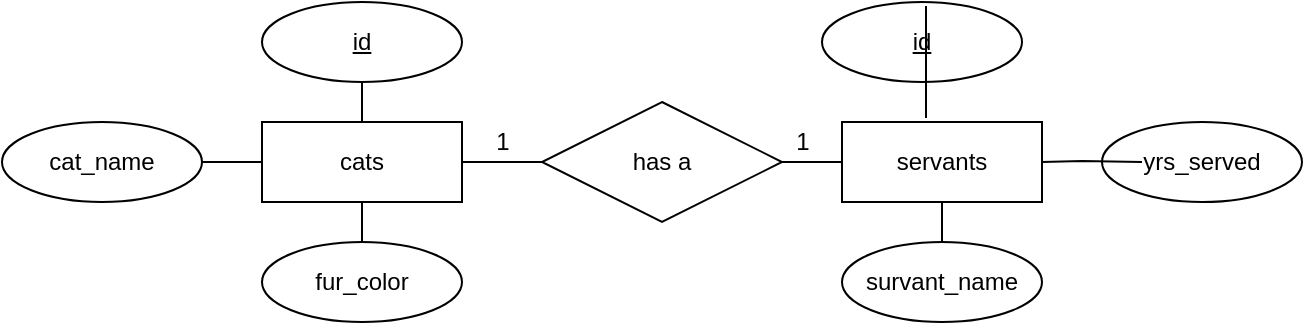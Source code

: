 <mxfile version="14.7.3" type="github"><diagram id="C5RBs43oDa-KdzZeNtuy" name="Page-1"><mxGraphModel dx="1422" dy="794" grid="1" gridSize="10" guides="1" tooltips="1" connect="1" arrows="1" fold="1" page="1" pageScale="1" pageWidth="827" pageHeight="1169" math="0" shadow="0"><root><mxCell id="WIyWlLk6GJQsqaUBKTNV-0"/><mxCell id="WIyWlLk6GJQsqaUBKTNV-1" parent="WIyWlLk6GJQsqaUBKTNV-0"/><mxCell id="l2PNfO_B2ipADOE0TMys-0" value="&lt;u&gt;id&lt;/u&gt;" style="ellipse;whiteSpace=wrap;html=1;align=center;" vertex="1" parent="WIyWlLk6GJQsqaUBKTNV-1"><mxGeometry x="270" y="160" width="100" height="40" as="geometry"/></mxCell><mxCell id="l2PNfO_B2ipADOE0TMys-3" value="cats" style="whiteSpace=wrap;html=1;align=center;" vertex="1" parent="WIyWlLk6GJQsqaUBKTNV-1"><mxGeometry x="270" y="220" width="100" height="40" as="geometry"/></mxCell><mxCell id="l2PNfO_B2ipADOE0TMys-4" value="" style="line;strokeWidth=1;rotatable=0;dashed=0;labelPosition=right;align=left;verticalAlign=middle;spacingTop=0;spacingLeft=6;points=[];portConstraint=eastwest;" vertex="1" parent="WIyWlLk6GJQsqaUBKTNV-1"><mxGeometry x="200" y="235" width="70" height="10" as="geometry"/></mxCell><mxCell id="l2PNfO_B2ipADOE0TMys-5" value="" style="endArrow=none;html=1;rounded=0;entryX=0.5;entryY=0;entryDx=0;entryDy=0;startArrow=none;" edge="1" parent="WIyWlLk6GJQsqaUBKTNV-1" source="l2PNfO_B2ipADOE0TMys-21"><mxGeometry relative="1" as="geometry"><mxPoint x="320" y="260" as="sourcePoint"/><mxPoint x="320" y="310" as="targetPoint"/></mxGeometry></mxCell><mxCell id="l2PNfO_B2ipADOE0TMys-8" value="" style="endArrow=none;html=1;rounded=0;exitX=0.5;exitY=1;exitDx=0;exitDy=0;entryX=0.5;entryY=0;entryDx=0;entryDy=0;" edge="1" parent="WIyWlLk6GJQsqaUBKTNV-1" source="l2PNfO_B2ipADOE0TMys-0" target="l2PNfO_B2ipADOE0TMys-3"><mxGeometry relative="1" as="geometry"><mxPoint x="250" y="190" as="sourcePoint"/><mxPoint x="410" y="190" as="targetPoint"/></mxGeometry></mxCell><mxCell id="l2PNfO_B2ipADOE0TMys-9" value="has a" style="shape=rhombus;perimeter=rhombusPerimeter;whiteSpace=wrap;html=1;align=center;" vertex="1" parent="WIyWlLk6GJQsqaUBKTNV-1"><mxGeometry x="410" y="210" width="120" height="60" as="geometry"/></mxCell><mxCell id="l2PNfO_B2ipADOE0TMys-10" value="servants" style="whiteSpace=wrap;html=1;align=center;" vertex="1" parent="WIyWlLk6GJQsqaUBKTNV-1"><mxGeometry x="560" y="220" width="100" height="40" as="geometry"/></mxCell><mxCell id="l2PNfO_B2ipADOE0TMys-11" value="yrs_served" style="ellipse;whiteSpace=wrap;html=1;align=center;" vertex="1" parent="WIyWlLk6GJQsqaUBKTNV-1"><mxGeometry x="690" y="220" width="100" height="40" as="geometry"/></mxCell><mxCell id="l2PNfO_B2ipADOE0TMys-12" value="&lt;u&gt;id&lt;/u&gt;" style="ellipse;whiteSpace=wrap;html=1;align=center;" vertex="1" parent="WIyWlLk6GJQsqaUBKTNV-1"><mxGeometry x="550" y="160" width="100" height="40" as="geometry"/></mxCell><mxCell id="l2PNfO_B2ipADOE0TMys-13" value="survant_name" style="ellipse;whiteSpace=wrap;html=1;align=center;" vertex="1" parent="WIyWlLk6GJQsqaUBKTNV-1"><mxGeometry x="560" y="280" width="100" height="40" as="geometry"/></mxCell><mxCell id="l2PNfO_B2ipADOE0TMys-14" value="" style="endArrow=none;html=1;rounded=0;entryX=0.42;entryY=-0.05;entryDx=0;entryDy=0;entryPerimeter=0;" edge="1" parent="WIyWlLk6GJQsqaUBKTNV-1" target="l2PNfO_B2ipADOE0TMys-10"><mxGeometry relative="1" as="geometry"><mxPoint x="602" y="162" as="sourcePoint"/><mxPoint x="690" y="190" as="targetPoint"/></mxGeometry></mxCell><mxCell id="l2PNfO_B2ipADOE0TMys-15" value="" style="endArrow=none;html=1;rounded=0;entryX=0.5;entryY=0;entryDx=0;entryDy=0;exitX=0.5;exitY=1;exitDx=0;exitDy=0;" edge="1" parent="WIyWlLk6GJQsqaUBKTNV-1" source="l2PNfO_B2ipADOE0TMys-10" target="l2PNfO_B2ipADOE0TMys-13"><mxGeometry relative="1" as="geometry"><mxPoint x="599" y="260" as="sourcePoint"/><mxPoint x="720" y="290" as="targetPoint"/><Array as="points"><mxPoint x="610" y="270"/></Array></mxGeometry></mxCell><mxCell id="l2PNfO_B2ipADOE0TMys-16" value="" style="endArrow=none;html=1;rounded=0;" edge="1" parent="WIyWlLk6GJQsqaUBKTNV-1"><mxGeometry relative="1" as="geometry"><mxPoint x="660" y="240" as="sourcePoint"/><mxPoint x="710" y="240" as="targetPoint"/><Array as="points"><mxPoint x="680" y="239.5"/></Array></mxGeometry></mxCell><mxCell id="l2PNfO_B2ipADOE0TMys-17" value="" style="endArrow=none;html=1;rounded=0;" edge="1" parent="WIyWlLk6GJQsqaUBKTNV-1"><mxGeometry relative="1" as="geometry"><mxPoint x="370" y="240" as="sourcePoint"/><mxPoint x="410" y="240" as="targetPoint"/></mxGeometry></mxCell><mxCell id="l2PNfO_B2ipADOE0TMys-18" value="" style="endArrow=none;html=1;rounded=0;" edge="1" parent="WIyWlLk6GJQsqaUBKTNV-1"><mxGeometry relative="1" as="geometry"><mxPoint x="530" y="240" as="sourcePoint"/><mxPoint x="560" y="240" as="targetPoint"/></mxGeometry></mxCell><mxCell id="l2PNfO_B2ipADOE0TMys-20" value="cat_name" style="ellipse;whiteSpace=wrap;html=1;align=center;" vertex="1" parent="WIyWlLk6GJQsqaUBKTNV-1"><mxGeometry x="140" y="220" width="100" height="40" as="geometry"/></mxCell><mxCell id="l2PNfO_B2ipADOE0TMys-22" value="1" style="text;html=1;align=center;verticalAlign=middle;resizable=0;points=[];autosize=1;strokeColor=none;" vertex="1" parent="WIyWlLk6GJQsqaUBKTNV-1"><mxGeometry x="380" y="220" width="20" height="20" as="geometry"/></mxCell><mxCell id="l2PNfO_B2ipADOE0TMys-23" value="1" style="text;html=1;align=center;verticalAlign=middle;resizable=0;points=[];autosize=1;strokeColor=none;" vertex="1" parent="WIyWlLk6GJQsqaUBKTNV-1"><mxGeometry x="530" y="220" width="20" height="20" as="geometry"/></mxCell><mxCell id="l2PNfO_B2ipADOE0TMys-21" value="fur_color" style="ellipse;whiteSpace=wrap;html=1;align=center;" vertex="1" parent="WIyWlLk6GJQsqaUBKTNV-1"><mxGeometry x="270" y="280" width="100" height="40" as="geometry"/></mxCell><mxCell id="l2PNfO_B2ipADOE0TMys-24" value="" style="endArrow=none;html=1;rounded=0;entryX=0.5;entryY=0;entryDx=0;entryDy=0;" edge="1" parent="WIyWlLk6GJQsqaUBKTNV-1" target="l2PNfO_B2ipADOE0TMys-21"><mxGeometry relative="1" as="geometry"><mxPoint x="320" y="260" as="sourcePoint"/><mxPoint x="320" y="310" as="targetPoint"/></mxGeometry></mxCell></root></mxGraphModel></diagram></mxfile>